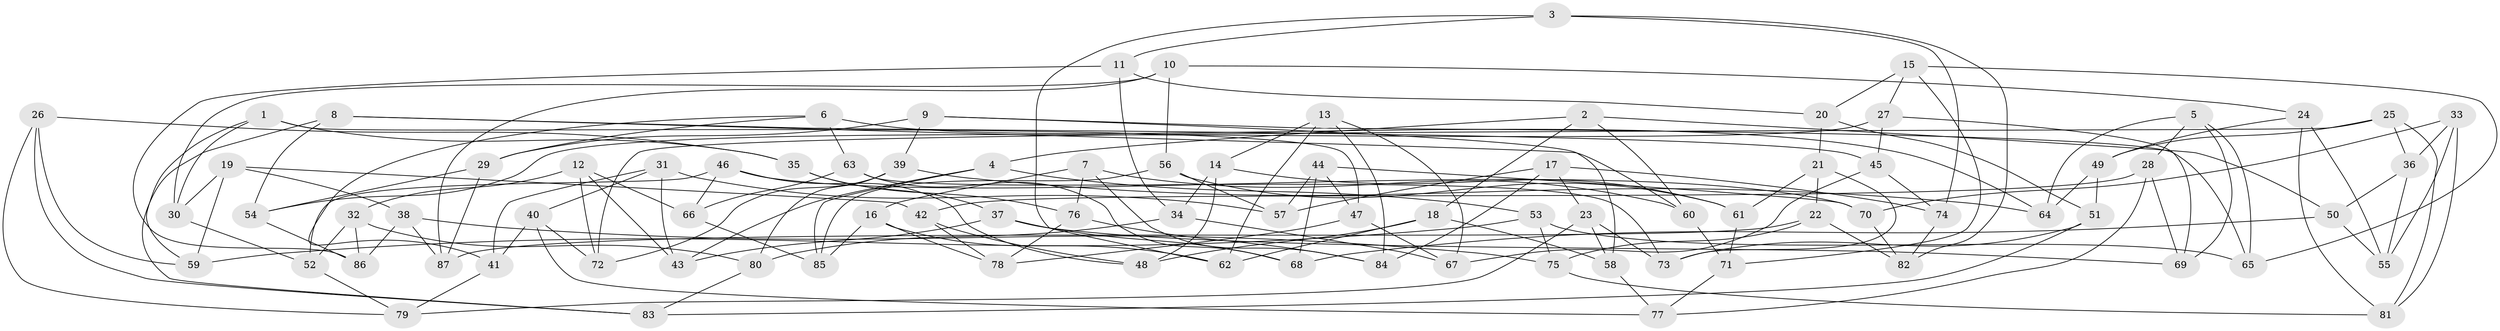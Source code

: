 // Generated by graph-tools (version 1.1) at 2025/02/03/09/25 03:02:58]
// undirected, 87 vertices, 174 edges
graph export_dot {
graph [start="1"]
  node [color=gray90,style=filled];
  1;
  2;
  3;
  4;
  5;
  6;
  7;
  8;
  9;
  10;
  11;
  12;
  13;
  14;
  15;
  16;
  17;
  18;
  19;
  20;
  21;
  22;
  23;
  24;
  25;
  26;
  27;
  28;
  29;
  30;
  31;
  32;
  33;
  34;
  35;
  36;
  37;
  38;
  39;
  40;
  41;
  42;
  43;
  44;
  45;
  46;
  47;
  48;
  49;
  50;
  51;
  52;
  53;
  54;
  55;
  56;
  57;
  58;
  59;
  60;
  61;
  62;
  63;
  64;
  65;
  66;
  67;
  68;
  69;
  70;
  71;
  72;
  73;
  74;
  75;
  76;
  77;
  78;
  79;
  80;
  81;
  82;
  83;
  84;
  85;
  86;
  87;
  1 -- 30;
  1 -- 47;
  1 -- 59;
  1 -- 35;
  2 -- 4;
  2 -- 50;
  2 -- 60;
  2 -- 18;
  3 -- 74;
  3 -- 62;
  3 -- 82;
  3 -- 11;
  4 -- 43;
  4 -- 85;
  4 -- 53;
  5 -- 64;
  5 -- 65;
  5 -- 28;
  5 -- 69;
  6 -- 41;
  6 -- 29;
  6 -- 63;
  6 -- 64;
  7 -- 60;
  7 -- 76;
  7 -- 16;
  7 -- 84;
  8 -- 60;
  8 -- 54;
  8 -- 45;
  8 -- 83;
  9 -- 65;
  9 -- 58;
  9 -- 39;
  9 -- 29;
  10 -- 24;
  10 -- 56;
  10 -- 30;
  10 -- 87;
  11 -- 86;
  11 -- 20;
  11 -- 34;
  12 -- 72;
  12 -- 66;
  12 -- 32;
  12 -- 43;
  13 -- 67;
  13 -- 14;
  13 -- 84;
  13 -- 62;
  14 -- 34;
  14 -- 48;
  14 -- 61;
  15 -- 71;
  15 -- 20;
  15 -- 27;
  15 -- 65;
  16 -- 78;
  16 -- 62;
  16 -- 85;
  17 -- 74;
  17 -- 57;
  17 -- 84;
  17 -- 23;
  18 -- 58;
  18 -- 48;
  18 -- 62;
  19 -- 59;
  19 -- 42;
  19 -- 38;
  19 -- 30;
  20 -- 51;
  20 -- 21;
  21 -- 61;
  21 -- 73;
  21 -- 22;
  22 -- 82;
  22 -- 87;
  22 -- 75;
  23 -- 73;
  23 -- 79;
  23 -- 58;
  24 -- 81;
  24 -- 49;
  24 -- 55;
  25 -- 49;
  25 -- 72;
  25 -- 81;
  25 -- 36;
  26 -- 59;
  26 -- 79;
  26 -- 35;
  26 -- 83;
  27 -- 69;
  27 -- 45;
  27 -- 54;
  28 -- 69;
  28 -- 77;
  28 -- 42;
  29 -- 87;
  29 -- 54;
  30 -- 52;
  31 -- 43;
  31 -- 57;
  31 -- 40;
  31 -- 41;
  32 -- 52;
  32 -- 80;
  32 -- 86;
  33 -- 70;
  33 -- 81;
  33 -- 36;
  33 -- 55;
  34 -- 80;
  34 -- 67;
  35 -- 37;
  35 -- 76;
  36 -- 50;
  36 -- 55;
  37 -- 43;
  37 -- 68;
  37 -- 69;
  38 -- 87;
  38 -- 75;
  38 -- 86;
  39 -- 80;
  39 -- 72;
  39 -- 64;
  40 -- 77;
  40 -- 72;
  40 -- 41;
  41 -- 79;
  42 -- 78;
  42 -- 48;
  44 -- 68;
  44 -- 57;
  44 -- 70;
  44 -- 47;
  45 -- 67;
  45 -- 74;
  46 -- 66;
  46 -- 52;
  46 -- 48;
  46 -- 70;
  47 -- 78;
  47 -- 67;
  49 -- 51;
  49 -- 64;
  50 -- 68;
  50 -- 55;
  51 -- 73;
  51 -- 83;
  52 -- 79;
  53 -- 65;
  53 -- 59;
  53 -- 75;
  54 -- 86;
  56 -- 61;
  56 -- 57;
  56 -- 85;
  58 -- 77;
  60 -- 71;
  61 -- 71;
  63 -- 66;
  63 -- 68;
  63 -- 73;
  66 -- 85;
  70 -- 82;
  71 -- 77;
  74 -- 82;
  75 -- 81;
  76 -- 78;
  76 -- 84;
  80 -- 83;
}
